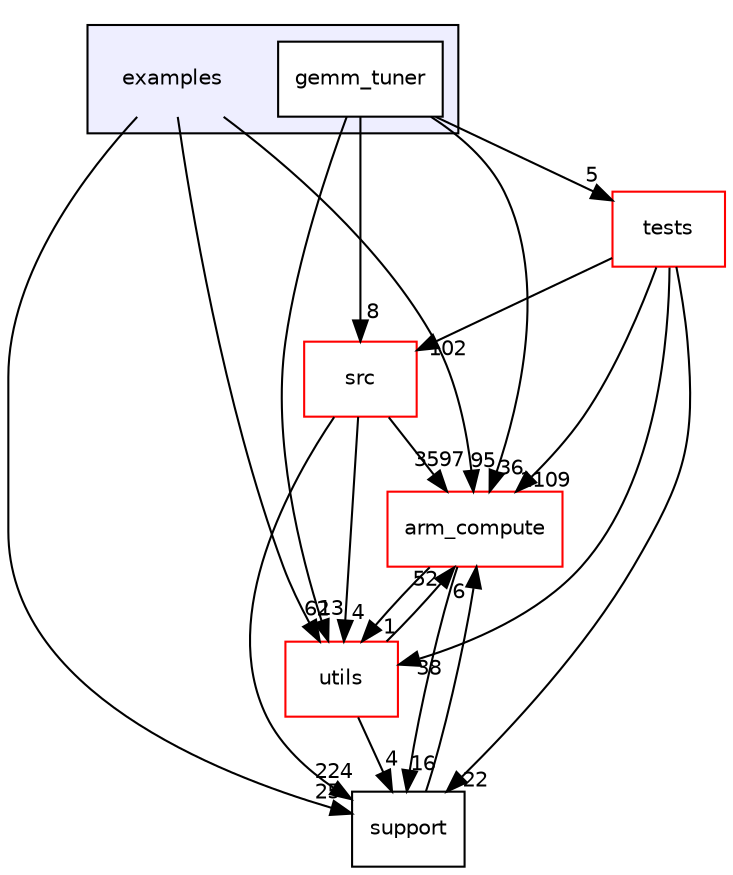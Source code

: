 digraph "examples" {
  compound=true
  node [ fontsize="10", fontname="Helvetica"];
  edge [ labelfontsize="10", labelfontname="Helvetica"];
  subgraph clusterdir_d28a4824dc47e487b107a5db32ef43c4 {
    graph [ bgcolor="#eeeeff", pencolor="black", label="" URL="dir_d28a4824dc47e487b107a5db32ef43c4.xhtml"];
    dir_d28a4824dc47e487b107a5db32ef43c4 [shape=plaintext label="examples"];
  dir_9a60f706a5aff86a468215c27fa011b2 [shape=box label="gemm_tuner" fillcolor="white" style="filled" URL="dir_9a60f706a5aff86a468215c27fa011b2.xhtml"];
  }
  dir_214608ef36d61442cb2b0c1c4e9a7def [shape=box label="arm_compute" fillcolor="white" style="filled" color="red" URL="dir_214608ef36d61442cb2b0c1c4e9a7def.xhtml"];
  dir_5815af820a9cc9481f1d0990a0d60286 [shape=box label="support" URL="dir_5815af820a9cc9481f1d0990a0d60286.xhtml"];
  dir_cbdb8362360e11eafe2fa3bc74cf0ffd [shape=box label="utils" fillcolor="white" style="filled" color="red" URL="dir_cbdb8362360e11eafe2fa3bc74cf0ffd.xhtml"];
  dir_68267d1309a1af8e8297ef4c3efbcdba [shape=box label="src" fillcolor="white" style="filled" color="red" URL="dir_68267d1309a1af8e8297ef4c3efbcdba.xhtml"];
  dir_59425e443f801f1f2fd8bbe4959a3ccf [shape=box label="tests" fillcolor="white" style="filled" color="red" URL="dir_59425e443f801f1f2fd8bbe4959a3ccf.xhtml"];
  dir_68267d1309a1af8e8297ef4c3efbcdba->dir_214608ef36d61442cb2b0c1c4e9a7def [headlabel="3597", labeldistance=1.5 headhref="dir_000003_000000.xhtml"];
  dir_68267d1309a1af8e8297ef4c3efbcdba->dir_5815af820a9cc9481f1d0990a0d60286 [headlabel="224", labeldistance=1.5 headhref="dir_000003_000031.xhtml"];
  dir_68267d1309a1af8e8297ef4c3efbcdba->dir_cbdb8362360e11eafe2fa3bc74cf0ffd [headlabel="4", labeldistance=1.5 headhref="dir_000003_000041.xhtml"];
  dir_d28a4824dc47e487b107a5db32ef43c4->dir_214608ef36d61442cb2b0c1c4e9a7def [headlabel="95", labeldistance=1.5 headhref="dir_000080_000000.xhtml"];
  dir_d28a4824dc47e487b107a5db32ef43c4->dir_5815af820a9cc9481f1d0990a0d60286 [headlabel="25", labeldistance=1.5 headhref="dir_000080_000031.xhtml"];
  dir_d28a4824dc47e487b107a5db32ef43c4->dir_cbdb8362360e11eafe2fa3bc74cf0ffd [headlabel="62", labeldistance=1.5 headhref="dir_000080_000041.xhtml"];
  dir_cbdb8362360e11eafe2fa3bc74cf0ffd->dir_214608ef36d61442cb2b0c1c4e9a7def [headlabel="52", labeldistance=1.5 headhref="dir_000041_000000.xhtml"];
  dir_cbdb8362360e11eafe2fa3bc74cf0ffd->dir_5815af820a9cc9481f1d0990a0d60286 [headlabel="4", labeldistance=1.5 headhref="dir_000041_000031.xhtml"];
  dir_214608ef36d61442cb2b0c1c4e9a7def->dir_5815af820a9cc9481f1d0990a0d60286 [headlabel="16", labeldistance=1.5 headhref="dir_000000_000031.xhtml"];
  dir_214608ef36d61442cb2b0c1c4e9a7def->dir_cbdb8362360e11eafe2fa3bc74cf0ffd [headlabel="1", labeldistance=1.5 headhref="dir_000000_000041.xhtml"];
  dir_9a60f706a5aff86a468215c27fa011b2->dir_214608ef36d61442cb2b0c1c4e9a7def [headlabel="36", labeldistance=1.5 headhref="dir_000081_000000.xhtml"];
  dir_9a60f706a5aff86a468215c27fa011b2->dir_59425e443f801f1f2fd8bbe4959a3ccf [headlabel="5", labeldistance=1.5 headhref="dir_000081_000024.xhtml"];
  dir_9a60f706a5aff86a468215c27fa011b2->dir_68267d1309a1af8e8297ef4c3efbcdba [headlabel="8", labeldistance=1.5 headhref="dir_000081_000003.xhtml"];
  dir_9a60f706a5aff86a468215c27fa011b2->dir_cbdb8362360e11eafe2fa3bc74cf0ffd [headlabel="13", labeldistance=1.5 headhref="dir_000081_000041.xhtml"];
  dir_59425e443f801f1f2fd8bbe4959a3ccf->dir_214608ef36d61442cb2b0c1c4e9a7def [headlabel="1109", labeldistance=1.5 headhref="dir_000024_000000.xhtml"];
  dir_59425e443f801f1f2fd8bbe4959a3ccf->dir_5815af820a9cc9481f1d0990a0d60286 [headlabel="22", labeldistance=1.5 headhref="dir_000024_000031.xhtml"];
  dir_59425e443f801f1f2fd8bbe4959a3ccf->dir_68267d1309a1af8e8297ef4c3efbcdba [headlabel="102", labeldistance=1.5 headhref="dir_000024_000003.xhtml"];
  dir_59425e443f801f1f2fd8bbe4959a3ccf->dir_cbdb8362360e11eafe2fa3bc74cf0ffd [headlabel="38", labeldistance=1.5 headhref="dir_000024_000041.xhtml"];
  dir_5815af820a9cc9481f1d0990a0d60286->dir_214608ef36d61442cb2b0c1c4e9a7def [headlabel="6", labeldistance=1.5 headhref="dir_000031_000000.xhtml"];
}
